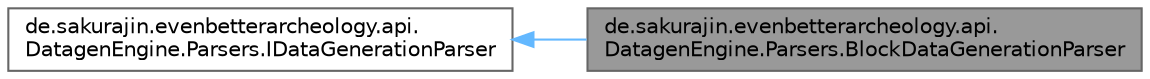 digraph "de.sakurajin.evenbetterarcheology.api.DatagenEngine.Parsers.BlockDataGenerationParser"
{
 // LATEX_PDF_SIZE
  bgcolor="transparent";
  edge [fontname=Helvetica,fontsize=10,labelfontname=Helvetica,labelfontsize=10];
  node [fontname=Helvetica,fontsize=10,shape=box,height=0.2,width=0.4];
  rankdir="LR";
  Node1 [label="de.sakurajin.evenbetterarcheology.api.\lDatagenEngine.Parsers.BlockDataGenerationParser",height=0.2,width=0.4,color="gray40", fillcolor="grey60", style="filled", fontcolor="black",tooltip="This parser is used to generate block items for blocks that implement the BlockItemGenerateable inter..."];
  Node2 -> Node1 [dir="back",color="steelblue1",style="solid"];
  Node2 [label="de.sakurajin.evenbetterarcheology.api.\lDatagenEngine.Parsers.IDataGenerationParser",height=0.2,width=0.4,color="gray40", fillcolor="white", style="filled",URL="$interfacede_1_1sakurajin_1_1evenbetterarcheology_1_1api_1_1DatagenEngine_1_1Parsers_1_1IDataGenerationParser.html",tooltip="This interface is used to parse annotations."];
}

